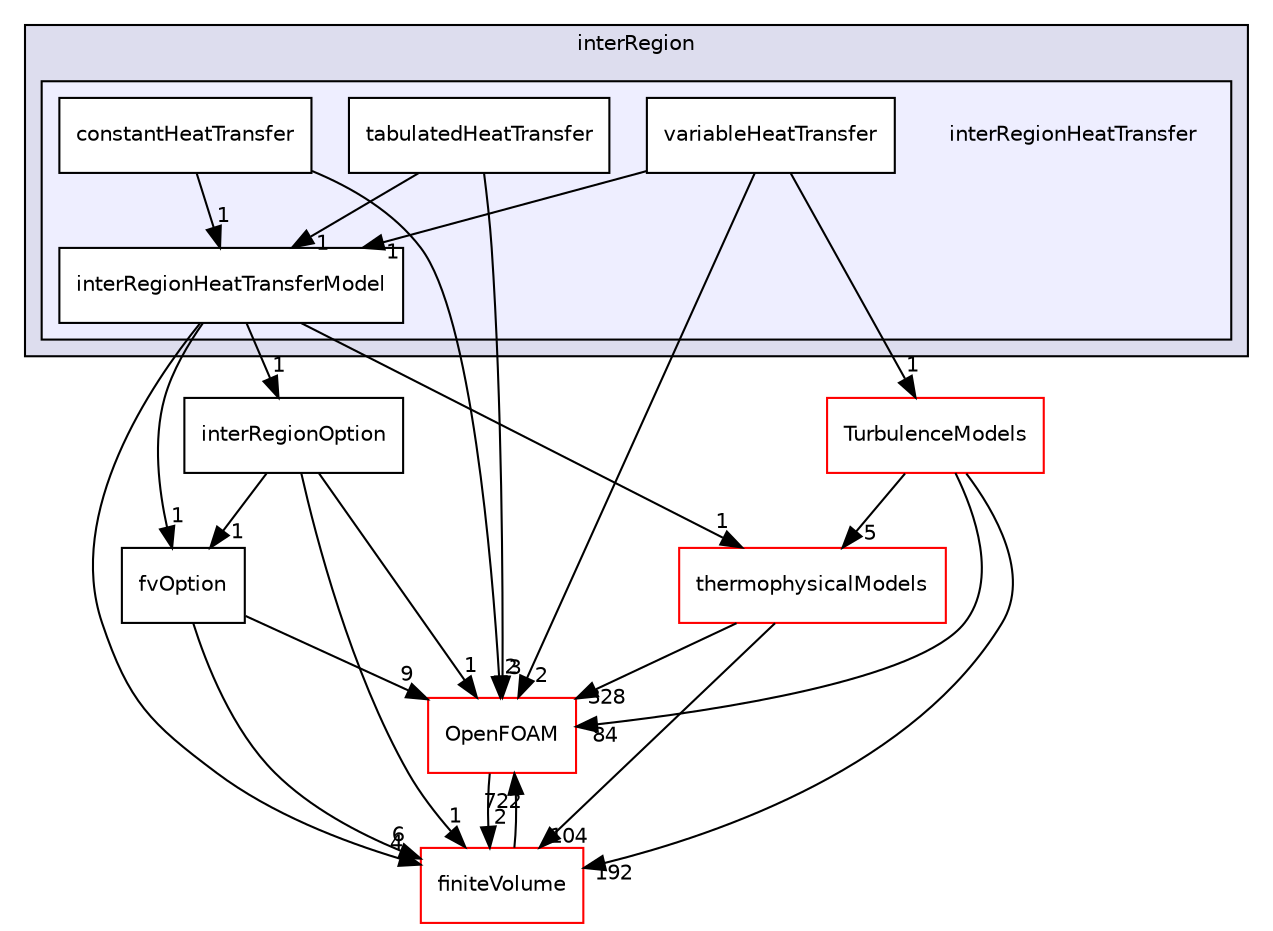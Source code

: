 digraph "src/fvOptions/sources/interRegion/interRegionHeatTransfer" {
  bgcolor=transparent;
  compound=true
  node [ fontsize="10", fontname="Helvetica"];
  edge [ labelfontsize="10", labelfontname="Helvetica"];
  subgraph clusterdir_ed2831c0dbe49df810debb73cd18fb6c {
    graph [ bgcolor="#ddddee", pencolor="black", label="interRegion" fontname="Helvetica", fontsize="10", URL="dir_ed2831c0dbe49df810debb73cd18fb6c.html"]
  subgraph clusterdir_8c328afdfc5b8d48f5b4349289c6a376 {
    graph [ bgcolor="#eeeeff", pencolor="black", label="" URL="dir_8c328afdfc5b8d48f5b4349289c6a376.html"];
    dir_8c328afdfc5b8d48f5b4349289c6a376 [shape=plaintext label="interRegionHeatTransfer"];
    dir_1493d89b6faf73fbbeb76ee0ca7be375 [shape=box label="constantHeatTransfer" color="black" fillcolor="white" style="filled" URL="dir_1493d89b6faf73fbbeb76ee0ca7be375.html"];
    dir_c627215e7364d331f2459936eb5b644d [shape=box label="interRegionHeatTransferModel" color="black" fillcolor="white" style="filled" URL="dir_c627215e7364d331f2459936eb5b644d.html"];
    dir_f8197623af452a859160b109dbf3567d [shape=box label="tabulatedHeatTransfer" color="black" fillcolor="white" style="filled" URL="dir_f8197623af452a859160b109dbf3567d.html"];
    dir_7409800b089bd7e00596e5e140f730f8 [shape=box label="variableHeatTransfer" color="black" fillcolor="white" style="filled" URL="dir_7409800b089bd7e00596e5e140f730f8.html"];
  }
  }
  dir_9bd15774b555cf7259a6fa18f99fe99b [shape=box label="finiteVolume" color="red" URL="dir_9bd15774b555cf7259a6fa18f99fe99b.html"];
  dir_e004c8aef6ad3730b0be09e2a7704e0f [shape=box label="interRegionOption" URL="dir_e004c8aef6ad3730b0be09e2a7704e0f.html"];
  dir_1eda626aeac0f0ad2848c36acaa5d501 [shape=box label="TurbulenceModels" color="red" URL="dir_1eda626aeac0f0ad2848c36acaa5d501.html"];
  dir_2778d089ec5c4f66810b11f753867003 [shape=box label="thermophysicalModels" color="red" URL="dir_2778d089ec5c4f66810b11f753867003.html"];
  dir_c5473ff19b20e6ec4dfe5c310b3778a8 [shape=box label="OpenFOAM" color="red" URL="dir_c5473ff19b20e6ec4dfe5c310b3778a8.html"];
  dir_66978cfd90af47a6fda973caaecb1d19 [shape=box label="fvOption" URL="dir_66978cfd90af47a6fda973caaecb1d19.html"];
  dir_9bd15774b555cf7259a6fa18f99fe99b->dir_c5473ff19b20e6ec4dfe5c310b3778a8 [headlabel="722", labeldistance=1.5 headhref="dir_000881_001873.html"];
  dir_e004c8aef6ad3730b0be09e2a7704e0f->dir_9bd15774b555cf7259a6fa18f99fe99b [headlabel="1", labeldistance=1.5 headhref="dir_001303_000881.html"];
  dir_e004c8aef6ad3730b0be09e2a7704e0f->dir_c5473ff19b20e6ec4dfe5c310b3778a8 [headlabel="1", labeldistance=1.5 headhref="dir_001303_001873.html"];
  dir_e004c8aef6ad3730b0be09e2a7704e0f->dir_66978cfd90af47a6fda973caaecb1d19 [headlabel="1", labeldistance=1.5 headhref="dir_001303_001301.html"];
  dir_1eda626aeac0f0ad2848c36acaa5d501->dir_9bd15774b555cf7259a6fa18f99fe99b [headlabel="192", labeldistance=1.5 headhref="dir_000739_000881.html"];
  dir_1eda626aeac0f0ad2848c36acaa5d501->dir_2778d089ec5c4f66810b11f753867003 [headlabel="5", labeldistance=1.5 headhref="dir_000739_001214.html"];
  dir_1eda626aeac0f0ad2848c36acaa5d501->dir_c5473ff19b20e6ec4dfe5c310b3778a8 [headlabel="84", labeldistance=1.5 headhref="dir_000739_001873.html"];
  dir_f8197623af452a859160b109dbf3567d->dir_c5473ff19b20e6ec4dfe5c310b3778a8 [headlabel="3", labeldistance=1.5 headhref="dir_001335_001873.html"];
  dir_f8197623af452a859160b109dbf3567d->dir_c627215e7364d331f2459936eb5b644d [headlabel="1", labeldistance=1.5 headhref="dir_001335_001334.html"];
  dir_2778d089ec5c4f66810b11f753867003->dir_9bd15774b555cf7259a6fa18f99fe99b [headlabel="104", labeldistance=1.5 headhref="dir_001214_000881.html"];
  dir_2778d089ec5c4f66810b11f753867003->dir_c5473ff19b20e6ec4dfe5c310b3778a8 [headlabel="328", labeldistance=1.5 headhref="dir_001214_001873.html"];
  dir_7409800b089bd7e00596e5e140f730f8->dir_1eda626aeac0f0ad2848c36acaa5d501 [headlabel="1", labeldistance=1.5 headhref="dir_001336_000739.html"];
  dir_7409800b089bd7e00596e5e140f730f8->dir_c5473ff19b20e6ec4dfe5c310b3778a8 [headlabel="2", labeldistance=1.5 headhref="dir_001336_001873.html"];
  dir_7409800b089bd7e00596e5e140f730f8->dir_c627215e7364d331f2459936eb5b644d [headlabel="1", labeldistance=1.5 headhref="dir_001336_001334.html"];
  dir_c5473ff19b20e6ec4dfe5c310b3778a8->dir_9bd15774b555cf7259a6fa18f99fe99b [headlabel="2", labeldistance=1.5 headhref="dir_001873_000881.html"];
  dir_1493d89b6faf73fbbeb76ee0ca7be375->dir_c5473ff19b20e6ec4dfe5c310b3778a8 [headlabel="2", labeldistance=1.5 headhref="dir_001330_001873.html"];
  dir_1493d89b6faf73fbbeb76ee0ca7be375->dir_c627215e7364d331f2459936eb5b644d [headlabel="1", labeldistance=1.5 headhref="dir_001330_001334.html"];
  dir_c627215e7364d331f2459936eb5b644d->dir_9bd15774b555cf7259a6fa18f99fe99b [headlabel="4", labeldistance=1.5 headhref="dir_001334_000881.html"];
  dir_c627215e7364d331f2459936eb5b644d->dir_e004c8aef6ad3730b0be09e2a7704e0f [headlabel="1", labeldistance=1.5 headhref="dir_001334_001303.html"];
  dir_c627215e7364d331f2459936eb5b644d->dir_2778d089ec5c4f66810b11f753867003 [headlabel="1", labeldistance=1.5 headhref="dir_001334_001214.html"];
  dir_c627215e7364d331f2459936eb5b644d->dir_66978cfd90af47a6fda973caaecb1d19 [headlabel="1", labeldistance=1.5 headhref="dir_001334_001301.html"];
  dir_66978cfd90af47a6fda973caaecb1d19->dir_9bd15774b555cf7259a6fa18f99fe99b [headlabel="6", labeldistance=1.5 headhref="dir_001301_000881.html"];
  dir_66978cfd90af47a6fda973caaecb1d19->dir_c5473ff19b20e6ec4dfe5c310b3778a8 [headlabel="9", labeldistance=1.5 headhref="dir_001301_001873.html"];
}
